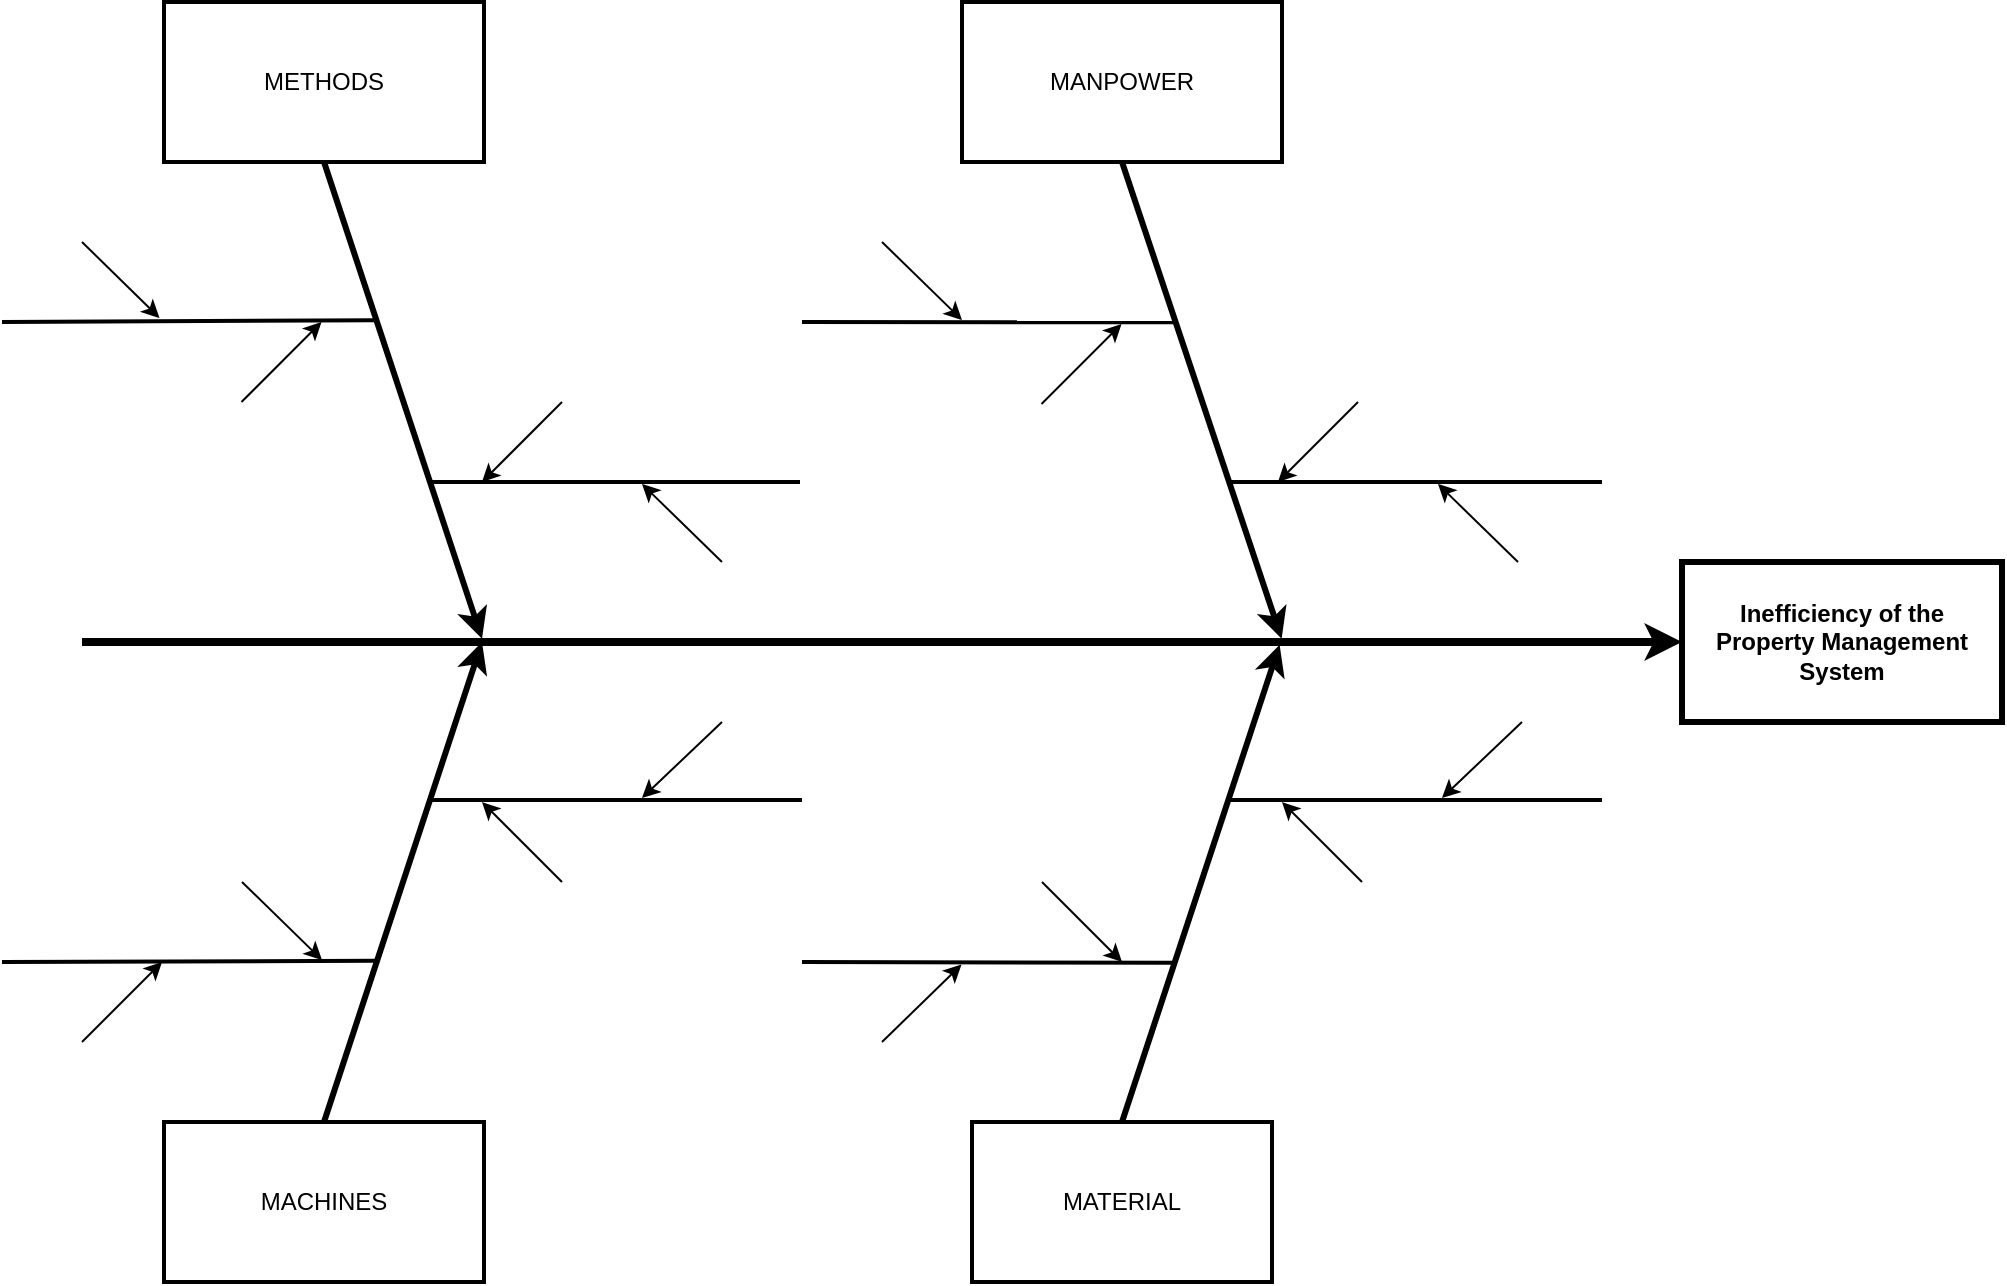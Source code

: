 <mxfile version="27.0.9">
  <diagram name="Page-1" id="4fc8d65c-f3f6-feb3-4d1c-02f59d9f9886">
    <mxGraphModel dx="808" dy="379" grid="1" gridSize="10" guides="1" tooltips="1" connect="1" arrows="1" fold="1" page="1" pageScale="1" pageWidth="1169" pageHeight="827" background="none" math="0" shadow="0">
      <root>
        <mxCell id="0" />
        <mxCell id="1" parent="0" />
        <mxCell id="8" value="Inefficiency of the&#xa;Property Management System" style="whiteSpace=wrap;strokeWidth=3;fontStyle=1" parent="1" vertex="1">
          <mxGeometry x="920" y="360" width="160" height="80" as="geometry" />
        </mxCell>
        <mxCell id="9" value="" style="edgeStyle=none;strokeWidth=4;entryX=0;entryY=0.5;entryDx=0;entryDy=0;" parent="1" target="8" edge="1">
          <mxGeometry width="100" height="100" relative="1" as="geometry">
            <mxPoint x="120" y="400" as="sourcePoint" />
            <mxPoint x="869.474" y="399.429" as="targetPoint" />
          </mxGeometry>
        </mxCell>
        <mxCell id="143" value="METHODS" style="whiteSpace=wrap;strokeWidth=2" parent="1" vertex="1">
          <mxGeometry x="161" y="80" width="160" height="80" as="geometry" />
        </mxCell>
        <mxCell id="144" value="MACHINES" style="whiteSpace=wrap;strokeWidth=2" parent="1" vertex="1">
          <mxGeometry x="161" y="640" width="160" height="80" as="geometry" />
        </mxCell>
        <mxCell id="145" value="" style="edgeStyle=none;exitX=0.5;exitY=1;strokeWidth=3;exitDx=0;exitDy=0;" parent="1" source="143" edge="1">
          <mxGeometry width="100" height="100" relative="1" as="geometry">
            <mxPoint x="240" y="163" as="sourcePoint" />
            <mxPoint x="320.002" y="398.429" as="targetPoint" />
          </mxGeometry>
        </mxCell>
        <mxCell id="146" value="" style="edgeStyle=none;strokeWidth=3;exitX=0.5;exitY=0;exitDx=0;exitDy=0;" parent="1" edge="1" source="144">
          <mxGeometry width="100" height="100" relative="1" as="geometry">
            <mxPoint x="240" y="640" as="sourcePoint" />
            <mxPoint x="320" y="400" as="targetPoint" />
          </mxGeometry>
        </mxCell>
        <mxCell id="148" value="" style="edgeStyle=none;endArrow=none;strokeWidth=2" parent="1" edge="1">
          <mxGeometry width="100" height="100" relative="1" as="geometry">
            <mxPoint x="80" y="240" as="sourcePoint" />
            <mxPoint x="266.417" y="239.114" as="targetPoint" />
          </mxGeometry>
        </mxCell>
        <mxCell id="204" value="MANPOWER" style="whiteSpace=wrap;strokeWidth=2" parent="1" vertex="1">
          <mxGeometry x="560" y="80" width="160" height="80" as="geometry" />
        </mxCell>
        <mxCell id="205" value="MATERIAL" style="whiteSpace=wrap;strokeWidth=2" parent="1" vertex="1">
          <mxGeometry x="565" y="640" width="150" height="80" as="geometry" />
        </mxCell>
        <mxCell id="206" value="" style="edgeStyle=none;strokeWidth=3;exitX=0.5;exitY=1;exitDx=0;exitDy=0;" parent="1" source="204" edge="1">
          <mxGeometry width="100" height="100" relative="1" as="geometry">
            <mxPoint x="640" y="160" as="sourcePoint" />
            <mxPoint x="719.813" y="398.353" as="targetPoint" />
          </mxGeometry>
        </mxCell>
        <mxCell id="207" value="" style="edgeStyle=none;strokeWidth=3;exitX=0.5;exitY=0;exitDx=0;exitDy=0;" parent="1" edge="1" source="205">
          <mxGeometry width="100" height="100" relative="1" as="geometry">
            <mxPoint x="640" y="640" as="sourcePoint" />
            <mxPoint x="718.813" y="401.353" as="targetPoint" />
          </mxGeometry>
        </mxCell>
        <mxCell id="sfnkssfLAMKxVPnzSxlk-327" value="" style="endArrow=classic;html=1;rounded=0;" edge="1" parent="1">
          <mxGeometry width="50" height="50" relative="1" as="geometry">
            <mxPoint x="440" y="360" as="sourcePoint" />
            <mxPoint x="400" y="321" as="targetPoint" />
          </mxGeometry>
        </mxCell>
        <mxCell id="sfnkssfLAMKxVPnzSxlk-328" value="" style="endArrow=classic;html=1;rounded=0;" edge="1" parent="1">
          <mxGeometry width="50" height="50" relative="1" as="geometry">
            <mxPoint x="199.75" y="280" as="sourcePoint" />
            <mxPoint x="239.75" y="240" as="targetPoint" />
          </mxGeometry>
        </mxCell>
        <mxCell id="sfnkssfLAMKxVPnzSxlk-329" value="" style="endArrow=classic;html=1;rounded=0;" edge="1" parent="1">
          <mxGeometry width="50" height="50" relative="1" as="geometry">
            <mxPoint x="360" y="280" as="sourcePoint" />
            <mxPoint x="320" y="320" as="targetPoint" />
          </mxGeometry>
        </mxCell>
        <mxCell id="sfnkssfLAMKxVPnzSxlk-330" value="" style="endArrow=classic;html=1;rounded=0;" edge="1" parent="1">
          <mxGeometry width="50" height="50" relative="1" as="geometry">
            <mxPoint x="120" y="200" as="sourcePoint" />
            <mxPoint x="158.75" y="238" as="targetPoint" />
          </mxGeometry>
        </mxCell>
        <mxCell id="sfnkssfLAMKxVPnzSxlk-331" value="" style="edgeStyle=none;endArrow=none;strokeWidth=2" edge="1" parent="1">
          <mxGeometry width="100" height="100" relative="1" as="geometry">
            <mxPoint x="295" y="320.0" as="sourcePoint" />
            <mxPoint x="479" y="320" as="targetPoint" />
          </mxGeometry>
        </mxCell>
        <mxCell id="sfnkssfLAMKxVPnzSxlk-332" value="" style="edgeStyle=none;endArrow=none;strokeWidth=2" edge="1" parent="1">
          <mxGeometry width="100" height="100" relative="1" as="geometry">
            <mxPoint x="480" y="240" as="sourcePoint" />
            <mxPoint x="666.421" y="240.114" as="targetPoint" />
          </mxGeometry>
        </mxCell>
        <mxCell id="sfnkssfLAMKxVPnzSxlk-333" value="" style="endArrow=classic;html=1;rounded=0;" edge="1" parent="1">
          <mxGeometry width="50" height="50" relative="1" as="geometry">
            <mxPoint x="599.754" y="281" as="sourcePoint" />
            <mxPoint x="639.754" y="241" as="targetPoint" />
          </mxGeometry>
        </mxCell>
        <mxCell id="sfnkssfLAMKxVPnzSxlk-334" value="" style="endArrow=classic;html=1;rounded=0;" edge="1" parent="1">
          <mxGeometry width="50" height="50" relative="1" as="geometry">
            <mxPoint x="520" y="200" as="sourcePoint" />
            <mxPoint x="560.004" y="239" as="targetPoint" />
          </mxGeometry>
        </mxCell>
        <mxCell id="sfnkssfLAMKxVPnzSxlk-335" value="" style="endArrow=classic;html=1;rounded=0;" edge="1" parent="1">
          <mxGeometry width="50" height="50" relative="1" as="geometry">
            <mxPoint x="838" y="360" as="sourcePoint" />
            <mxPoint x="798" y="321" as="targetPoint" />
          </mxGeometry>
        </mxCell>
        <mxCell id="sfnkssfLAMKxVPnzSxlk-336" value="" style="endArrow=classic;html=1;rounded=0;" edge="1" parent="1">
          <mxGeometry width="50" height="50" relative="1" as="geometry">
            <mxPoint x="758" y="280" as="sourcePoint" />
            <mxPoint x="718" y="320" as="targetPoint" />
          </mxGeometry>
        </mxCell>
        <mxCell id="sfnkssfLAMKxVPnzSxlk-337" value="" style="edgeStyle=none;endArrow=none;strokeWidth=2" edge="1" parent="1">
          <mxGeometry width="100" height="100" relative="1" as="geometry">
            <mxPoint x="694" y="320.0" as="sourcePoint" />
            <mxPoint x="880" y="320" as="targetPoint" />
          </mxGeometry>
        </mxCell>
        <mxCell id="sfnkssfLAMKxVPnzSxlk-338" value="" style="edgeStyle=none;endArrow=none;strokeWidth=2" edge="1" parent="1">
          <mxGeometry width="100" height="100" relative="1" as="geometry">
            <mxPoint x="80" y="560" as="sourcePoint" />
            <mxPoint x="267.417" y="559.404" as="targetPoint" />
          </mxGeometry>
        </mxCell>
        <mxCell id="sfnkssfLAMKxVPnzSxlk-339" value="" style="endArrow=classic;html=1;rounded=0;" edge="1" parent="1">
          <mxGeometry width="50" height="50" relative="1" as="geometry">
            <mxPoint x="200" y="520" as="sourcePoint" />
            <mxPoint x="240" y="559" as="targetPoint" />
          </mxGeometry>
        </mxCell>
        <mxCell id="sfnkssfLAMKxVPnzSxlk-340" value="" style="endArrow=classic;html=1;rounded=0;" edge="1" parent="1">
          <mxGeometry width="50" height="50" relative="1" as="geometry">
            <mxPoint x="120" y="600" as="sourcePoint" />
            <mxPoint x="160" y="560" as="targetPoint" />
          </mxGeometry>
        </mxCell>
        <mxCell id="sfnkssfLAMKxVPnzSxlk-341" value="" style="endArrow=classic;html=1;rounded=0;" edge="1" parent="1">
          <mxGeometry width="50" height="50" relative="1" as="geometry">
            <mxPoint x="440" y="440" as="sourcePoint" />
            <mxPoint x="400" y="478" as="targetPoint" />
          </mxGeometry>
        </mxCell>
        <mxCell id="sfnkssfLAMKxVPnzSxlk-342" value="" style="endArrow=classic;html=1;rounded=0;" edge="1" parent="1">
          <mxGeometry width="50" height="50" relative="1" as="geometry">
            <mxPoint x="360" y="520" as="sourcePoint" />
            <mxPoint x="320" y="480" as="targetPoint" />
          </mxGeometry>
        </mxCell>
        <mxCell id="sfnkssfLAMKxVPnzSxlk-343" value="" style="edgeStyle=none;endArrow=none;strokeWidth=2" edge="1" parent="1">
          <mxGeometry width="100" height="100" relative="1" as="geometry">
            <mxPoint x="294" y="479.0" as="sourcePoint" />
            <mxPoint x="480" y="479" as="targetPoint" />
          </mxGeometry>
        </mxCell>
        <mxCell id="sfnkssfLAMKxVPnzSxlk-350" value="" style="edgeStyle=none;endArrow=none;strokeWidth=2" edge="1" parent="1">
          <mxGeometry width="100" height="100" relative="1" as="geometry">
            <mxPoint x="480" y="560" as="sourcePoint" />
            <mxPoint x="665.417" y="560.404" as="targetPoint" />
          </mxGeometry>
        </mxCell>
        <mxCell id="sfnkssfLAMKxVPnzSxlk-351" value="" style="endArrow=classic;html=1;rounded=0;" edge="1" parent="1">
          <mxGeometry width="50" height="50" relative="1" as="geometry">
            <mxPoint x="600" y="520" as="sourcePoint" />
            <mxPoint x="640" y="560" as="targetPoint" />
          </mxGeometry>
        </mxCell>
        <mxCell id="sfnkssfLAMKxVPnzSxlk-352" value="" style="endArrow=classic;html=1;rounded=0;" edge="1" parent="1">
          <mxGeometry width="50" height="50" relative="1" as="geometry">
            <mxPoint x="520" y="600" as="sourcePoint" />
            <mxPoint x="559.75" y="561.29" as="targetPoint" />
          </mxGeometry>
        </mxCell>
        <mxCell id="sfnkssfLAMKxVPnzSxlk-356" value="" style="endArrow=classic;html=1;rounded=0;" edge="1" parent="1">
          <mxGeometry width="50" height="50" relative="1" as="geometry">
            <mxPoint x="840" y="440" as="sourcePoint" />
            <mxPoint x="800" y="478" as="targetPoint" />
          </mxGeometry>
        </mxCell>
        <mxCell id="sfnkssfLAMKxVPnzSxlk-357" value="" style="endArrow=classic;html=1;rounded=0;" edge="1" parent="1">
          <mxGeometry width="50" height="50" relative="1" as="geometry">
            <mxPoint x="760" y="520" as="sourcePoint" />
            <mxPoint x="720" y="480" as="targetPoint" />
          </mxGeometry>
        </mxCell>
        <mxCell id="sfnkssfLAMKxVPnzSxlk-358" value="" style="edgeStyle=none;endArrow=none;strokeWidth=2" edge="1" parent="1">
          <mxGeometry width="100" height="100" relative="1" as="geometry">
            <mxPoint x="694" y="479.0" as="sourcePoint" />
            <mxPoint x="880" y="479" as="targetPoint" />
          </mxGeometry>
        </mxCell>
      </root>
    </mxGraphModel>
  </diagram>
</mxfile>
